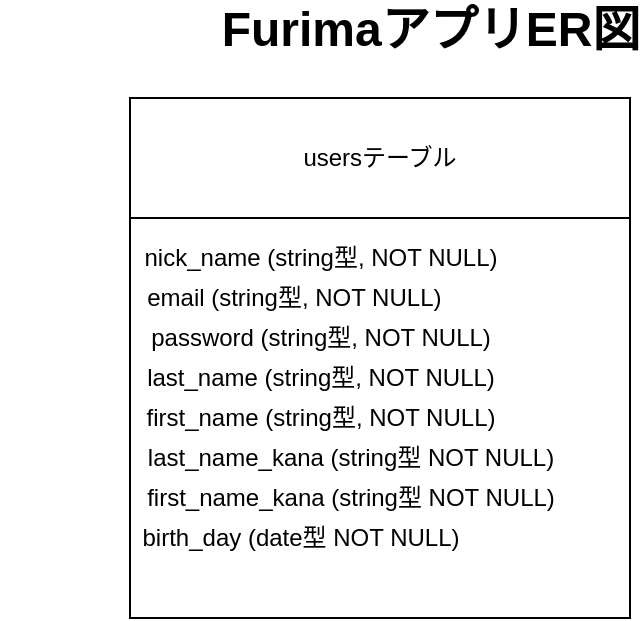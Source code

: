 <mxfile version="13.10.0" type="embed">
    <diagram id="p0TnjbUd2gW1PoHSHFOu" name="ページ1">
        <mxGraphModel dx="3009" dy="680" grid="1" gridSize="10" guides="1" tooltips="1" connect="1" arrows="1" fold="1" page="0" pageScale="1" pageWidth="850" pageHeight="1100" math="0" shadow="0">
            <root>
                <mxCell id="0"/>
                <mxCell id="1" parent="0"/>
                <mxCell id="21" value="FurimaアプリER図&lt;br&gt;&lt;br&gt;" style="text;strokeColor=none;fillColor=none;html=1;fontSize=24;fontStyle=1;verticalAlign=middle;align=center;" vertex="1" parent="1">
                    <mxGeometry x="-1600" y="60" width="100" height="40" as="geometry"/>
                </mxCell>
                <mxCell id="43" value="" style="whiteSpace=wrap;html=1;" vertex="1" parent="1">
                    <mxGeometry x="-1700" y="100" width="250" height="260" as="geometry"/>
                </mxCell>
                <mxCell id="44" value="usersテーブル" style="whiteSpace=wrap;html=1;" vertex="1" parent="1">
                    <mxGeometry x="-1700" y="100" width="250" height="60" as="geometry"/>
                </mxCell>
                <mxCell id="46" value="nick_name (string型, NOT NULL)" style="text;html=1;align=center;verticalAlign=middle;resizable=0;points=[];autosize=1;" vertex="1" parent="1">
                    <mxGeometry x="-1700" y="170" width="190" height="20" as="geometry"/>
                </mxCell>
                <mxCell id="47" value="&amp;nbsp; &amp;nbsp; &amp;nbsp; &amp;nbsp; &amp;nbsp; &amp;nbsp; &amp;nbsp; &amp;nbsp; &amp;nbsp; &amp;nbsp;email (string型, NOT NULL)" style="text;html=1;align=center;verticalAlign=middle;resizable=0;points=[];autosize=1;" vertex="1" parent="1">
                    <mxGeometry x="-1765" y="190" width="230" height="20" as="geometry"/>
                </mxCell>
                <mxCell id="49" value="password (string型, NOT NULL)" style="text;html=1;align=center;verticalAlign=middle;resizable=0;points=[];autosize=1;" vertex="1" parent="1">
                    <mxGeometry x="-1700" y="210" width="190" height="20" as="geometry"/>
                </mxCell>
                <mxCell id="50" value="last_name (string型, NOT NULL)" style="text;html=1;align=center;verticalAlign=middle;resizable=0;points=[];autosize=1;" vertex="1" parent="1">
                    <mxGeometry x="-1700" y="230" width="190" height="20" as="geometry"/>
                </mxCell>
                <mxCell id="51" value="&lt;span&gt;first_name (string型, NOT NULL)&lt;/span&gt;" style="text;html=1;align=center;verticalAlign=middle;resizable=0;points=[];autosize=1;" vertex="1" parent="1">
                    <mxGeometry x="-1700" y="250" width="190" height="20" as="geometry"/>
                </mxCell>
                <mxCell id="52" value="last_name_kana (string型 NOT NULL)" style="text;html=1;align=center;verticalAlign=middle;resizable=0;points=[];autosize=1;" vertex="1" parent="1">
                    <mxGeometry x="-1700" y="270" width="220" height="20" as="geometry"/>
                </mxCell>
                <mxCell id="54" value="first_name_kana (string型 NOT NULL)" style="text;html=1;align=center;verticalAlign=middle;resizable=0;points=[];autosize=1;" vertex="1" parent="1">
                    <mxGeometry x="-1700" y="290" width="220" height="20" as="geometry"/>
                </mxCell>
                <mxCell id="55" value="birth_day (date型 NOT NULL)" style="text;html=1;align=center;verticalAlign=middle;resizable=0;points=[];autosize=1;" vertex="1" parent="1">
                    <mxGeometry x="-1700" y="310" width="170" height="20" as="geometry"/>
                </mxCell>
            </root>
        </mxGraphModel>
    </diagram>
</mxfile>